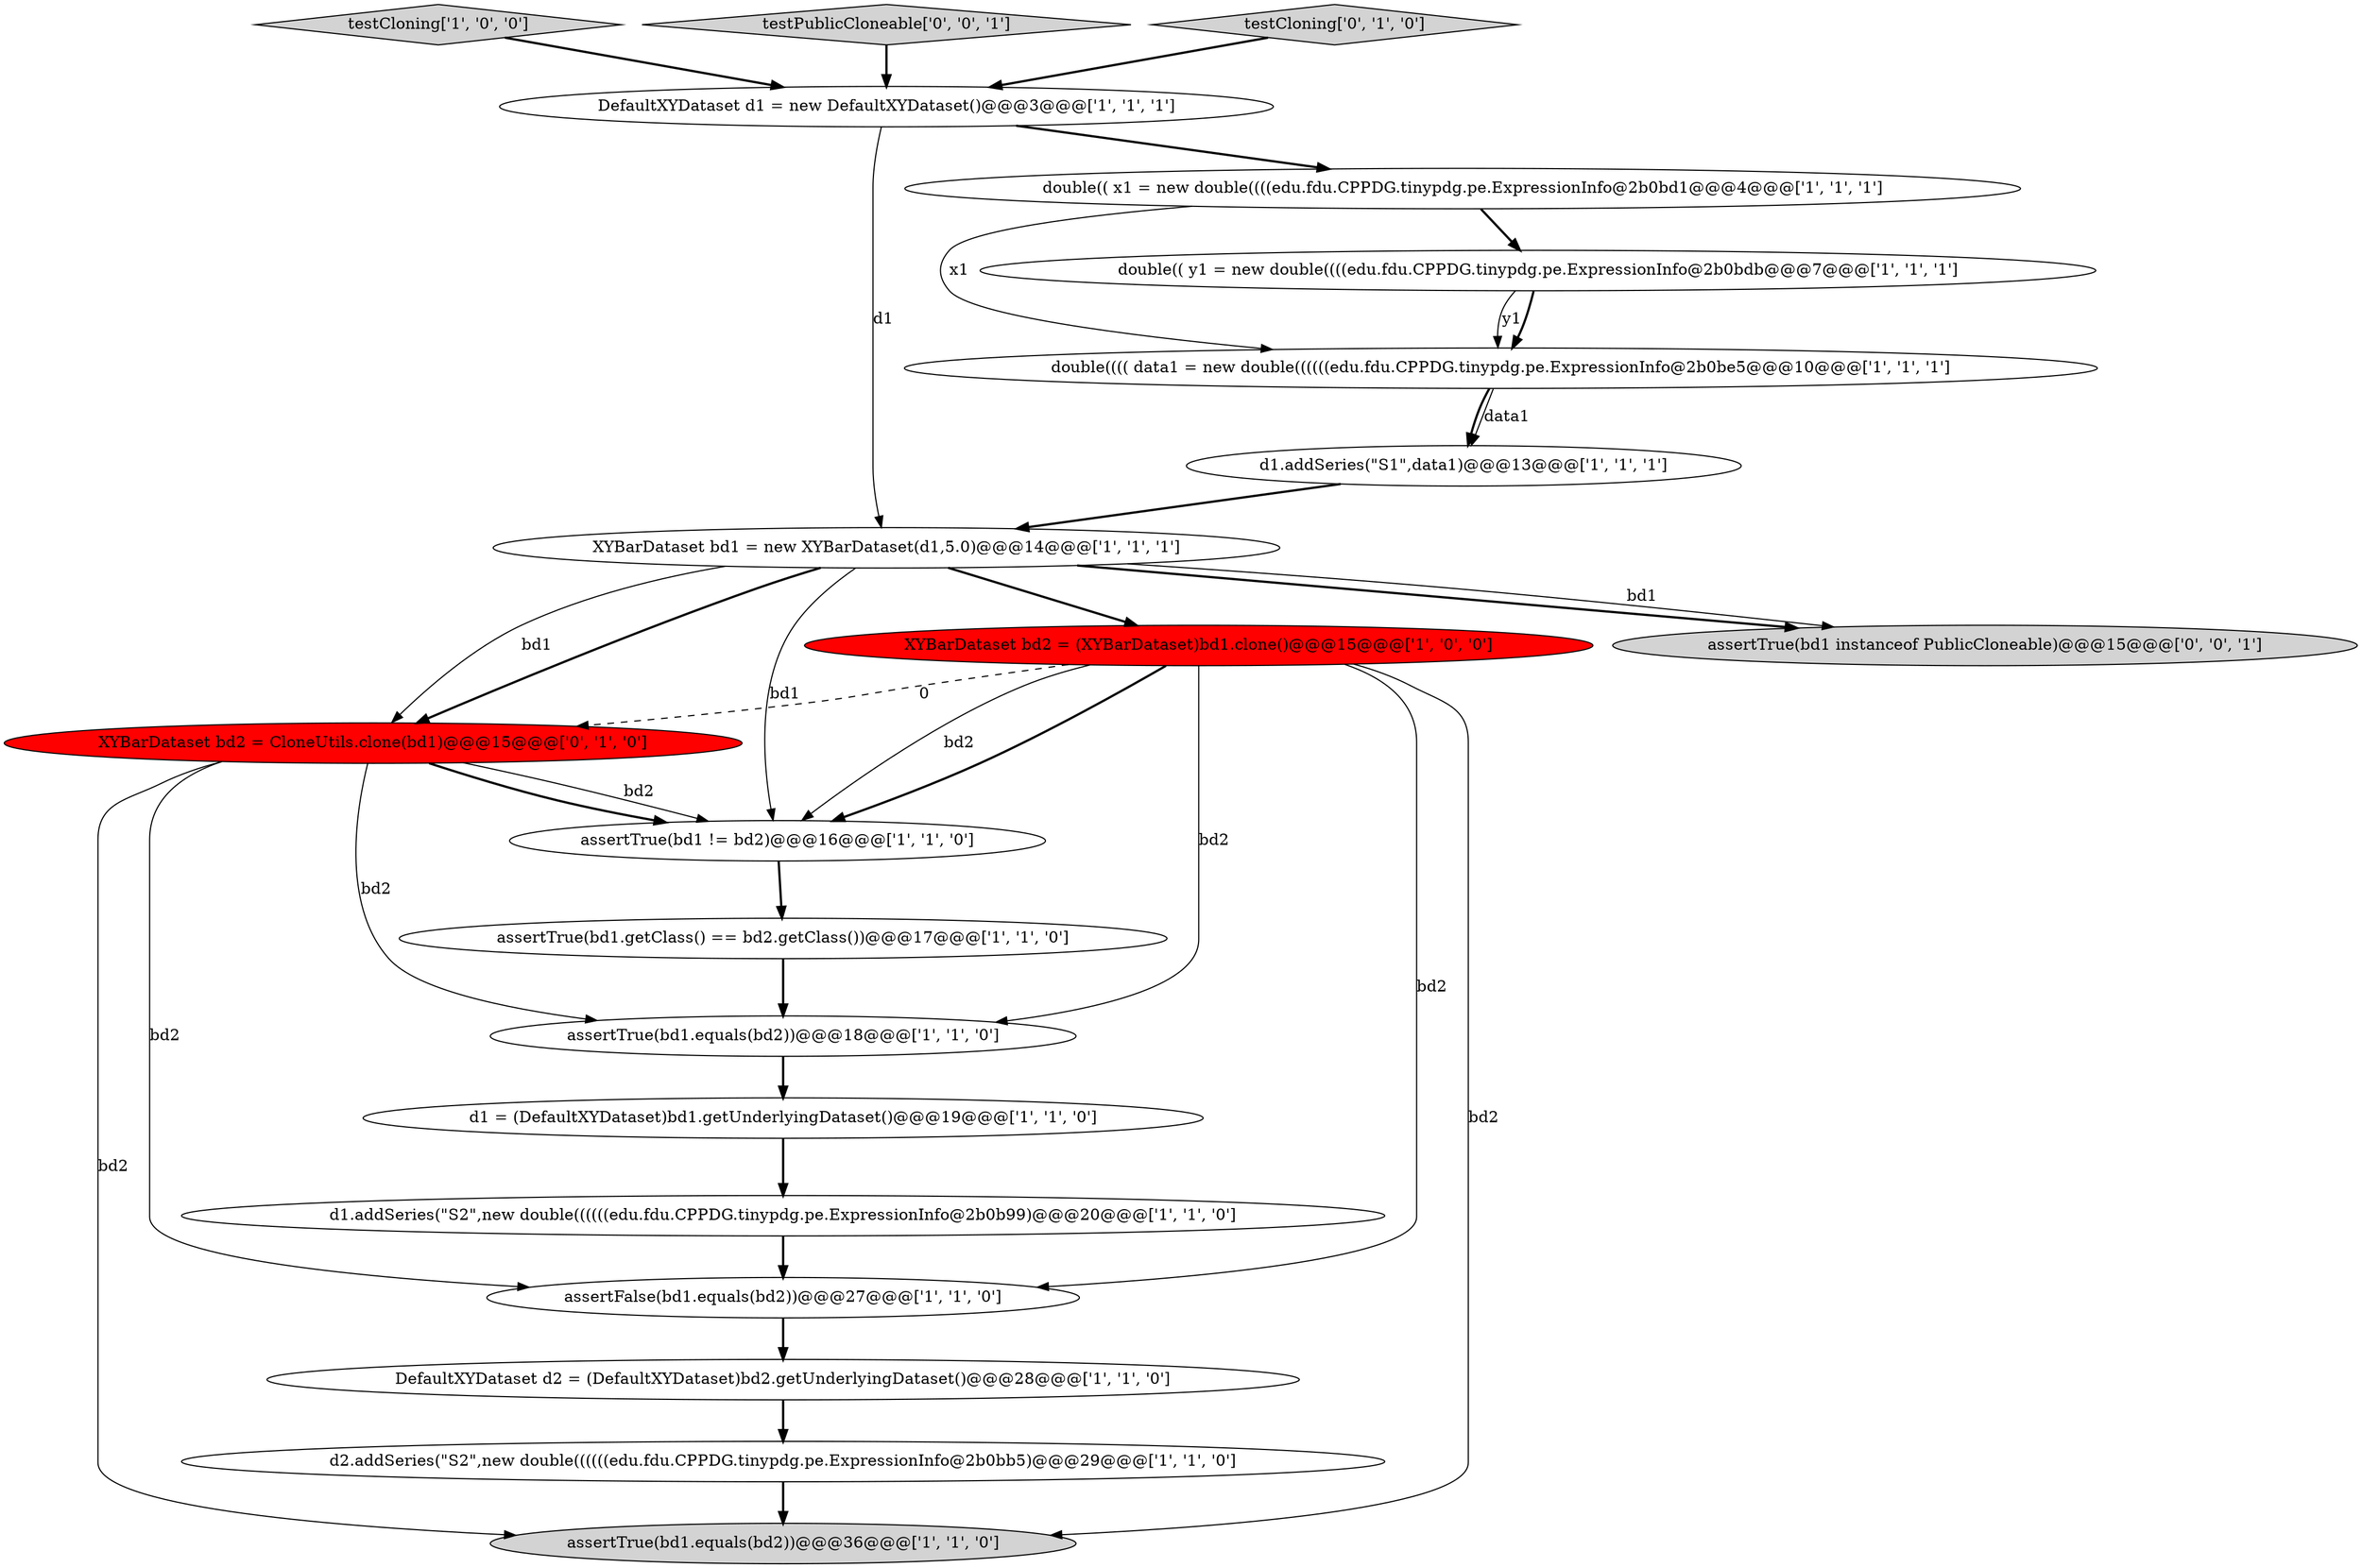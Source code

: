 digraph {
17 [style = filled, label = "XYBarDataset bd2 = CloneUtils.clone(bd1)@@@15@@@['0', '1', '0']", fillcolor = red, shape = ellipse image = "AAA1AAABBB2BBB"];
6 [style = filled, label = "XYBarDataset bd1 = new XYBarDataset(d1,5.0)@@@14@@@['1', '1', '1']", fillcolor = white, shape = ellipse image = "AAA0AAABBB1BBB"];
11 [style = filled, label = "assertTrue(bd1 != bd2)@@@16@@@['1', '1', '0']", fillcolor = white, shape = ellipse image = "AAA0AAABBB1BBB"];
10 [style = filled, label = "double(( x1 = new double((((edu.fdu.CPPDG.tinypdg.pe.ExpressionInfo@2b0bd1@@@4@@@['1', '1', '1']", fillcolor = white, shape = ellipse image = "AAA0AAABBB1BBB"];
7 [style = filled, label = "DefaultXYDataset d2 = (DefaultXYDataset)bd2.getUnderlyingDataset()@@@28@@@['1', '1', '0']", fillcolor = white, shape = ellipse image = "AAA0AAABBB1BBB"];
16 [style = filled, label = "d1.addSeries(\"S2\",new double((((((edu.fdu.CPPDG.tinypdg.pe.ExpressionInfo@2b0b99)@@@20@@@['1', '1', '0']", fillcolor = white, shape = ellipse image = "AAA0AAABBB1BBB"];
0 [style = filled, label = "assertTrue(bd1.getClass() == bd2.getClass())@@@17@@@['1', '1', '0']", fillcolor = white, shape = ellipse image = "AAA0AAABBB1BBB"];
4 [style = filled, label = "double(((( data1 = new double((((((edu.fdu.CPPDG.tinypdg.pe.ExpressionInfo@2b0be5@@@10@@@['1', '1', '1']", fillcolor = white, shape = ellipse image = "AAA0AAABBB1BBB"];
12 [style = filled, label = "DefaultXYDataset d1 = new DefaultXYDataset()@@@3@@@['1', '1', '1']", fillcolor = white, shape = ellipse image = "AAA0AAABBB1BBB"];
2 [style = filled, label = "XYBarDataset bd2 = (XYBarDataset)bd1.clone()@@@15@@@['1', '0', '0']", fillcolor = red, shape = ellipse image = "AAA1AAABBB1BBB"];
1 [style = filled, label = "testCloning['1', '0', '0']", fillcolor = lightgray, shape = diamond image = "AAA0AAABBB1BBB"];
19 [style = filled, label = "assertTrue(bd1 instanceof PublicCloneable)@@@15@@@['0', '0', '1']", fillcolor = lightgray, shape = ellipse image = "AAA0AAABBB3BBB"];
13 [style = filled, label = "assertTrue(bd1.equals(bd2))@@@18@@@['1', '1', '0']", fillcolor = white, shape = ellipse image = "AAA0AAABBB1BBB"];
14 [style = filled, label = "d1.addSeries(\"S1\",data1)@@@13@@@['1', '1', '1']", fillcolor = white, shape = ellipse image = "AAA0AAABBB1BBB"];
5 [style = filled, label = "assertFalse(bd1.equals(bd2))@@@27@@@['1', '1', '0']", fillcolor = white, shape = ellipse image = "AAA0AAABBB1BBB"];
20 [style = filled, label = "testPublicCloneable['0', '0', '1']", fillcolor = lightgray, shape = diamond image = "AAA0AAABBB3BBB"];
15 [style = filled, label = "d2.addSeries(\"S2\",new double((((((edu.fdu.CPPDG.tinypdg.pe.ExpressionInfo@2b0bb5)@@@29@@@['1', '1', '0']", fillcolor = white, shape = ellipse image = "AAA0AAABBB1BBB"];
3 [style = filled, label = "double(( y1 = new double((((edu.fdu.CPPDG.tinypdg.pe.ExpressionInfo@2b0bdb@@@7@@@['1', '1', '1']", fillcolor = white, shape = ellipse image = "AAA0AAABBB1BBB"];
18 [style = filled, label = "testCloning['0', '1', '0']", fillcolor = lightgray, shape = diamond image = "AAA0AAABBB2BBB"];
9 [style = filled, label = "assertTrue(bd1.equals(bd2))@@@36@@@['1', '1', '0']", fillcolor = lightgray, shape = ellipse image = "AAA0AAABBB1BBB"];
8 [style = filled, label = "d1 = (DefaultXYDataset)bd1.getUnderlyingDataset()@@@19@@@['1', '1', '0']", fillcolor = white, shape = ellipse image = "AAA0AAABBB1BBB"];
12->6 [style = solid, label="d1"];
6->17 [style = bold, label=""];
8->16 [style = bold, label=""];
4->14 [style = bold, label=""];
2->5 [style = solid, label="bd2"];
0->13 [style = bold, label=""];
3->4 [style = solid, label="y1"];
18->12 [style = bold, label=""];
10->3 [style = bold, label=""];
6->17 [style = solid, label="bd1"];
6->19 [style = bold, label=""];
4->14 [style = solid, label="data1"];
17->5 [style = solid, label="bd2"];
2->17 [style = dashed, label="0"];
3->4 [style = bold, label=""];
6->2 [style = bold, label=""];
17->13 [style = solid, label="bd2"];
2->13 [style = solid, label="bd2"];
12->10 [style = bold, label=""];
11->0 [style = bold, label=""];
6->19 [style = solid, label="bd1"];
17->9 [style = solid, label="bd2"];
17->11 [style = solid, label="bd2"];
15->9 [style = bold, label=""];
10->4 [style = solid, label="x1"];
20->12 [style = bold, label=""];
1->12 [style = bold, label=""];
16->5 [style = bold, label=""];
2->11 [style = solid, label="bd2"];
5->7 [style = bold, label=""];
7->15 [style = bold, label=""];
2->9 [style = solid, label="bd2"];
6->11 [style = solid, label="bd1"];
13->8 [style = bold, label=""];
14->6 [style = bold, label=""];
2->11 [style = bold, label=""];
17->11 [style = bold, label=""];
}
